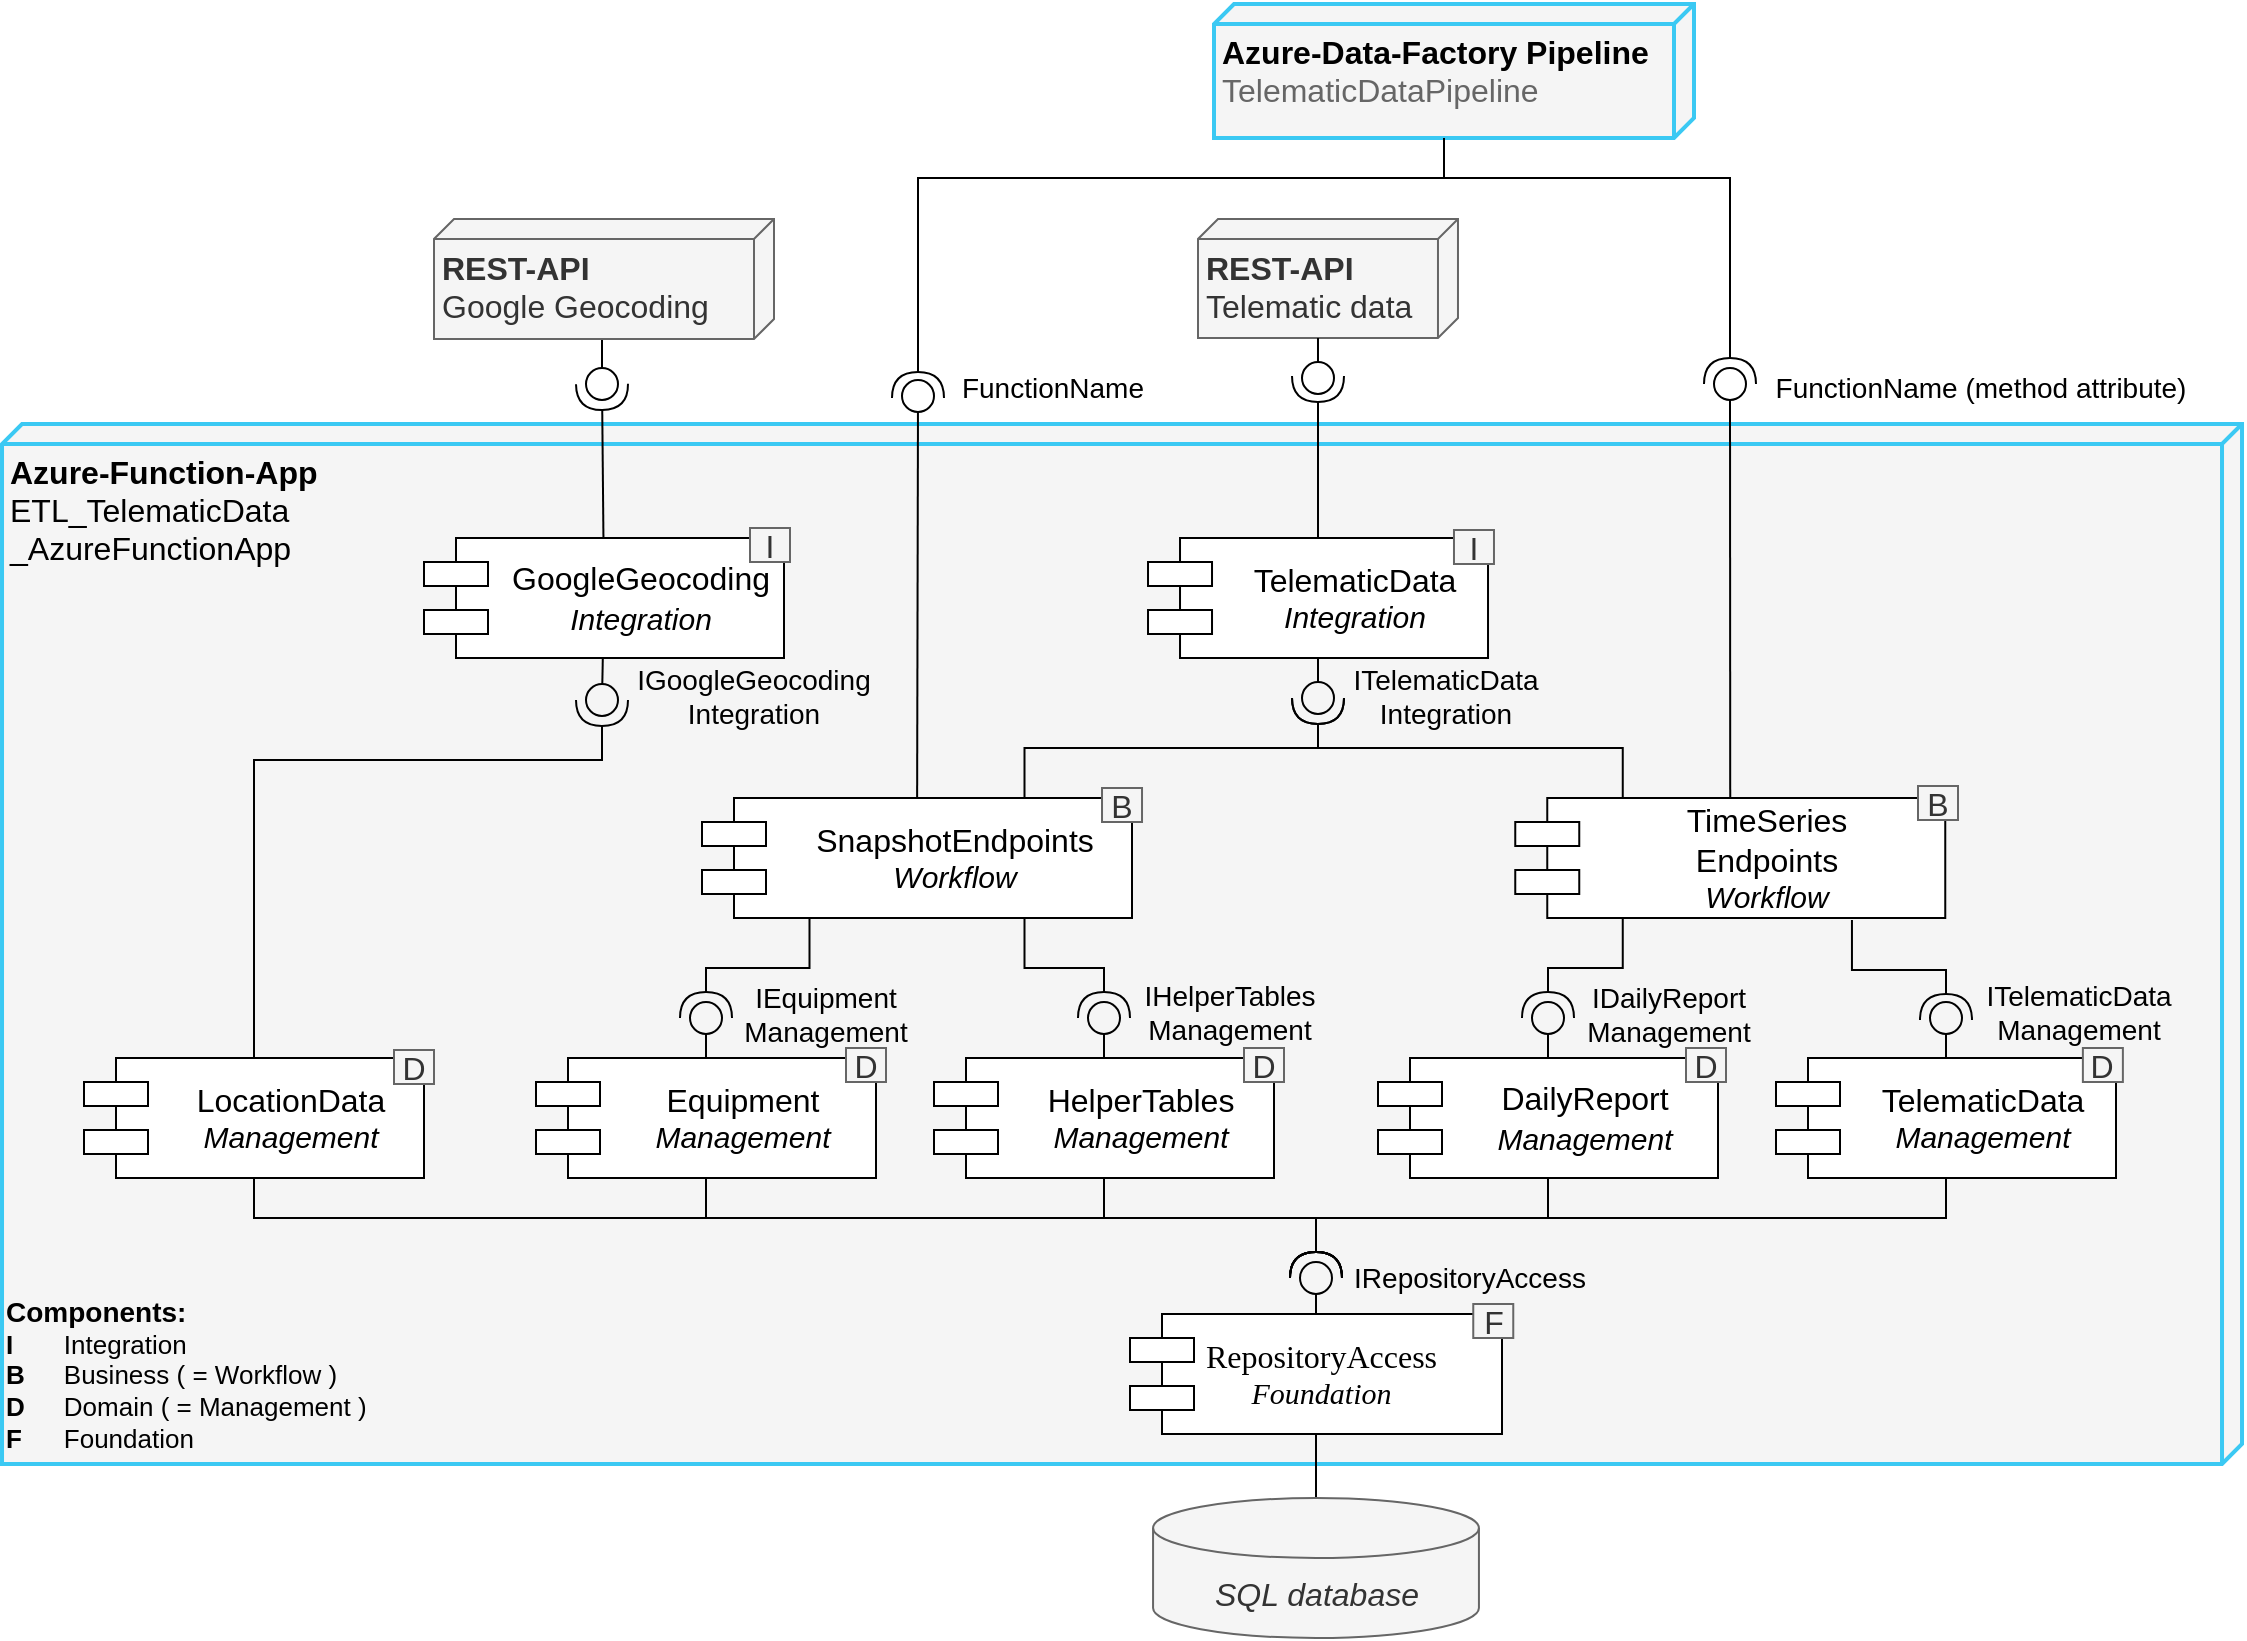 <mxfile version="23.1.7" type="device">
  <diagram name="Page-1" id="5f0bae14-7c28-e335-631c-24af17079c00">
    <mxGraphModel dx="2603" dy="754" grid="1" gridSize="10" guides="1" tooltips="1" connect="1" arrows="1" fold="1" page="1" pageScale="1" pageWidth="1169" pageHeight="827" background="none" math="0" shadow="0">
      <root>
        <mxCell id="0" />
        <mxCell id="1" parent="0" />
        <mxCell id="39150e848f15840c-3" value="&lt;div style=&quot;font-size: 16px;&quot;&gt;&lt;font style=&quot;font-size: 16px;&quot; color=&quot;#000000&quot;&gt;&lt;font style=&quot;font-size: 16px;&quot; face=&quot;Helvetica&quot;&gt;&lt;b&gt;Azure-Function-App&lt;/b&gt;&lt;/font&gt;&lt;/font&gt;&lt;/div&gt;&lt;div style=&quot;font-size: 16px;&quot;&gt;&lt;font style=&quot;font-size: 16px;&quot; color=&quot;#000000&quot; face=&quot;Helvetica&quot;&gt;ETL_TelematicData&lt;/font&gt;&lt;/div&gt;&lt;div style=&quot;font-size: 16px;&quot;&gt;&lt;font style=&quot;font-size: 16px;&quot; color=&quot;#000000&quot; face=&quot;Helvetica&quot;&gt;_AzureFunctionApp&lt;/font&gt;&lt;/div&gt;" style="verticalAlign=top;align=left;spacingTop=8;spacingLeft=2;spacingRight=12;shape=cube;size=10;direction=south;fontStyle=0;html=1;rounded=0;shadow=0;comic=0;labelBackgroundColor=none;strokeWidth=2;fontFamily=Verdana;fontSize=12;strokeColor=#3BC9F3;fillColor=#f5f5f5;fontColor=#666666;" parent="1" vertex="1">
          <mxGeometry x="-1155.99" y="220" width="1120" height="520" as="geometry" />
        </mxCell>
        <mxCell id="39150e848f15840c-1" value="&lt;div&gt;&lt;font style=&quot;font-size: 16px;&quot;&gt;&lt;span&gt;&lt;font style=&quot;font-size: 16px;&quot;&gt;&lt;font style=&quot;font-size: 16px;&quot;&gt;&lt;b&gt;REST-API&lt;/b&gt;&lt;br&gt;Telematic data&lt;br&gt;&lt;/font&gt;&lt;/font&gt;&lt;/span&gt;&lt;/font&gt;&lt;/div&gt;" style="verticalAlign=top;align=left;spacingTop=8;spacingLeft=2;spacingRight=12;shape=cube;size=10;direction=south;fontStyle=0;html=1;rounded=0;shadow=0;comic=0;labelBackgroundColor=none;strokeWidth=1;fontFamily=Helvetica;fontSize=16;strokeColor=#666666;fillColor=#f5f5f5;fontColor=#333333;" parent="1" vertex="1">
          <mxGeometry x="-558" y="117.5" width="129.99" height="59.5" as="geometry" />
        </mxCell>
        <mxCell id="39150e848f15840c-7" value="&lt;div style=&quot;font-size: 16px;&quot;&gt;RepositoryAccess&lt;br style=&quot;font-size: 14px;&quot;&gt;&lt;/div&gt;&lt;div style=&quot;font-size: 15px;&quot; align=&quot;center&quot;&gt;&lt;i&gt;Foundation&lt;/i&gt;&lt;br&gt;&lt;/div&gt;" style="shape=component;align=left;spacingLeft=36;rounded=0;shadow=0;comic=0;labelBackgroundColor=none;strokeWidth=1;fontFamily=Verdana;fontSize=14;html=1;" parent="1" vertex="1">
          <mxGeometry x="-592" y="665" width="186" height="60" as="geometry" />
        </mxCell>
        <mxCell id="39150e848f15840c-10" value="&lt;div style=&quot;font-size: 16px;&quot;&gt;Equipment&lt;/div&gt;&lt;div style=&quot;font-size: 15px;&quot;&gt;&lt;i&gt;Management&lt;/i&gt;&lt;br&gt;&lt;/div&gt;" style="shape=component;align=center;spacingLeft=36;rounded=0;shadow=0;comic=0;labelBackgroundColor=none;strokeWidth=1;fontFamily=Helvetica;fontSize=16;html=1;" parent="1" vertex="1">
          <mxGeometry x="-889" y="537" width="170" height="60" as="geometry" />
        </mxCell>
        <mxCell id="39150e848f15840c-17" style="rounded=0;html=1;labelBackgroundColor=none;startArrow=none;startFill=0;startSize=8;endArrow=none;endFill=0;endSize=16;fontFamily=Verdana;fontSize=12;strokeWidth=1;exitX=0.5;exitY=1;exitDx=0;exitDy=0;strokeColor=#000000;" parent="1" source="39150e848f15840c-7" target="JDfKO2l4wpHhmxKIcDZI-8" edge="1">
          <mxGeometry relative="1" as="geometry">
            <mxPoint x="-499" y="757" as="targetPoint" />
          </mxGeometry>
        </mxCell>
        <mxCell id="JDfKO2l4wpHhmxKIcDZI-4" value="" style="rounded=0;orthogonalLoop=1;jettySize=auto;html=1;endArrow=oval;endFill=0;sketch=0;sourcePerimeterSpacing=0;targetPerimeterSpacing=0;endSize=16;strokeWidth=1;jumpSize=9;strokeColor=#000000;fillColor=#f5f5f5;exitX=0;exitY=0;exitDx=59.5;exitDy=69.995;exitPerimeter=0;" parent="1" source="39150e848f15840c-1" edge="1">
          <mxGeometry relative="1" as="geometry">
            <mxPoint x="-499.005" y="177" as="sourcePoint" />
            <mxPoint x="-498" y="197" as="targetPoint" />
          </mxGeometry>
        </mxCell>
        <mxCell id="JDfKO2l4wpHhmxKIcDZI-8" value="&lt;i&gt;SQL database&lt;br&gt;&lt;/i&gt;" style="shape=cylinder3;whiteSpace=wrap;html=1;boundedLbl=1;backgroundOutline=1;size=15;fontSize=16;fontFamily=Helvetica;fontStyle=0;fillColor=#f5f5f5;fontColor=#333333;strokeColor=#666666;" parent="1" vertex="1">
          <mxGeometry x="-580.47" y="757" width="162.94" height="70" as="geometry" />
        </mxCell>
        <mxCell id="JDfKO2l4wpHhmxKIcDZI-9" value="&lt;font style=&quot;font-size: 14px;&quot;&gt;&lt;b style=&quot;&quot;&gt;&lt;font style=&quot;font-size: 14px;&quot;&gt;Components:&lt;/font&gt;&lt;/b&gt;&lt;br style=&quot;font-size: 13px;&quot;&gt;&lt;/font&gt;&lt;div style=&quot;font-size: 13px;&quot;&gt;&lt;b style=&quot;font-size: 13px;&quot;&gt;I&lt;span style=&quot;white-space: pre; font-size: 13px;&quot;&gt;&#x9;&lt;/span&gt;&lt;/b&gt;Integration&lt;/div&gt;&lt;div style=&quot;font-size: 13px;&quot;&gt;&lt;b style=&quot;font-size: 13px;&quot;&gt;B&lt;span style=&quot;white-space: pre; font-size: 13px;&quot;&gt;&#x9;&lt;/span&gt;&lt;/b&gt;Business&lt;span style=&quot;white-space: pre; font-size: 13px;&quot;&gt; &lt;/span&gt;( = Workflow )&lt;/div&gt;&lt;div style=&quot;font-size: 13px;&quot;&gt;&lt;b style=&quot;font-size: 13px;&quot;&gt;D&lt;span style=&quot;white-space: pre; font-size: 13px;&quot;&gt;&#x9;&lt;/span&gt;&lt;/b&gt;Domain&lt;span style=&quot;white-space: pre; font-size: 13px;&quot;&gt; &lt;/span&gt;( = Management )&lt;/div&gt;&lt;b style=&quot;font-size: 13px;&quot;&gt;F&lt;span style=&quot;white-space: pre; font-size: 13px;&quot;&gt;&#x9;&lt;/span&gt;&lt;/b&gt;Foundation" style="text;html=1;align=left;verticalAlign=middle;whiteSpace=wrap;rounded=0;fontSize=13;" parent="1" vertex="1">
          <mxGeometry x="-1155.99" y="646" width="200" height="98" as="geometry" />
        </mxCell>
        <mxCell id="JDfKO2l4wpHhmxKIcDZI-17" value="GoogleGeocoding&lt;br style=&quot;font-size: 16px;&quot;&gt;&lt;div style=&quot;font-size: 16px;&quot;&gt;&lt;i&gt;&lt;font style=&quot;font-size: 15px;&quot;&gt;Integration&lt;/font&gt;&lt;/i&gt;&lt;/div&gt;" style="shape=component;align=center;spacingLeft=36;rounded=0;shadow=0;comic=0;labelBackgroundColor=none;strokeWidth=1;fontFamily=Helvetica;fontSize=16;html=1;" parent="1" vertex="1">
          <mxGeometry x="-945" y="277" width="180" height="60" as="geometry" />
        </mxCell>
        <mxCell id="JDfKO2l4wpHhmxKIcDZI-19" value="" style="rounded=0;orthogonalLoop=1;jettySize=auto;html=1;endArrow=oval;endFill=0;sketch=0;sourcePerimeterSpacing=0;targetPerimeterSpacing=0;endSize=16;strokeWidth=1;jumpSize=9;exitX=0.5;exitY=0;exitDx=0;exitDy=0;strokeColor=#000000;" parent="1" source="39150e848f15840c-7" edge="1">
          <mxGeometry relative="1" as="geometry">
            <mxPoint x="-525" y="122" as="sourcePoint" />
            <mxPoint x="-499" y="647" as="targetPoint" />
          </mxGeometry>
        </mxCell>
        <mxCell id="JDfKO2l4wpHhmxKIcDZI-20" value="HelperTables&lt;br style=&quot;font-size: 16px;&quot;&gt;&lt;div style=&quot;font-size: 15px;&quot;&gt;&lt;i&gt;Management&lt;/i&gt;&lt;/div&gt;" style="shape=component;align=center;spacingLeft=36;rounded=0;shadow=0;comic=0;labelBackgroundColor=none;strokeWidth=1;fontFamily=Helvetica;fontSize=16;html=1;" parent="1" vertex="1">
          <mxGeometry x="-690" y="537" width="170" height="60" as="geometry" />
        </mxCell>
        <mxCell id="JDfKO2l4wpHhmxKIcDZI-21" value="&lt;div style=&quot;font-size: 16px;&quot;&gt;DailyReport&lt;br style=&quot;font-size: 16px;&quot;&gt;&lt;/div&gt;&lt;div style=&quot;font-size: 16px;&quot;&gt;&lt;div style=&quot;font-size: 16px;&quot;&gt;&lt;i&gt;&lt;font style=&quot;font-size: 15px;&quot;&gt;Management&lt;/font&gt;&lt;/i&gt;&lt;/div&gt;&lt;/div&gt;" style="shape=component;align=center;spacingLeft=36;rounded=0;shadow=0;comic=0;labelBackgroundColor=none;strokeWidth=1;fontFamily=Helvetica;fontSize=16;html=1;" parent="1" vertex="1">
          <mxGeometry x="-468" y="537" width="170" height="60" as="geometry" />
        </mxCell>
        <mxCell id="JDfKO2l4wpHhmxKIcDZI-22" value="&lt;div style=&quot;font-size: 16px;&quot;&gt;TelematicData&lt;br style=&quot;font-size: 16px;&quot;&gt;&lt;/div&gt;&lt;div style=&quot;font-size: 15px;&quot;&gt;&lt;div style=&quot;&quot;&gt;&lt;i&gt;Management&lt;/i&gt;&lt;/div&gt;&lt;/div&gt;" style="shape=component;align=center;spacingLeft=36;rounded=0;shadow=0;comic=0;labelBackgroundColor=none;strokeWidth=1;fontFamily=Helvetica;fontSize=16;html=1;" parent="1" vertex="1">
          <mxGeometry x="-269" y="537" width="170" height="60" as="geometry" />
        </mxCell>
        <mxCell id="JDfKO2l4wpHhmxKIcDZI-23" value="TelematicData&lt;br&gt;&lt;div style=&quot;font-size: 15px;&quot;&gt;&lt;i&gt;Integration&lt;/i&gt;&lt;/div&gt;" style="shape=component;align=center;spacingLeft=36;rounded=0;shadow=0;comic=0;labelBackgroundColor=none;strokeWidth=1;fontFamily=Helvetica;fontSize=16;html=1;" parent="1" vertex="1">
          <mxGeometry x="-582.99" y="277" width="170" height="60" as="geometry" />
        </mxCell>
        <mxCell id="JDfKO2l4wpHhmxKIcDZI-25" value="" style="rounded=0;orthogonalLoop=1;jettySize=auto;html=1;endArrow=halfCircle;endFill=0;endSize=11;strokeWidth=1;sketch=0;edgeStyle=elbowEdgeStyle;elbow=vertical;exitX=0.5;exitY=1;exitDx=0;exitDy=0;strokeColor=#000000;fillColor=#fff2cc;" parent="1" source="39150e848f15840c-10" edge="1">
          <mxGeometry relative="1" as="geometry">
            <mxPoint x="-797" y="597" as="sourcePoint" />
            <mxPoint x="-499" y="647" as="targetPoint" />
            <Array as="points">
              <mxPoint x="-649" y="617" />
            </Array>
          </mxGeometry>
        </mxCell>
        <mxCell id="JDfKO2l4wpHhmxKIcDZI-26" value="" style="endArrow=halfCircle;html=1;rounded=0;edgeStyle=elbowEdgeStyle;elbow=vertical;endFill=0;endSize=11;exitX=0.5;exitY=1;exitDx=0;exitDy=0;strokeColor=#000000;fillColor=#fff2cc;strokeWidth=1;" parent="1" source="JDfKO2l4wpHhmxKIcDZI-20" edge="1">
          <mxGeometry width="50" height="50" relative="1" as="geometry">
            <mxPoint x="-607" y="597" as="sourcePoint" />
            <mxPoint x="-499" y="647" as="targetPoint" />
            <Array as="points">
              <mxPoint x="-549" y="617" />
            </Array>
          </mxGeometry>
        </mxCell>
        <mxCell id="JDfKO2l4wpHhmxKIcDZI-27" value="" style="endArrow=halfCircle;html=1;rounded=0;endFill=0;endSize=11;edgeStyle=elbowEdgeStyle;elbow=vertical;exitX=0.5;exitY=1;exitDx=0;exitDy=0;strokeColor=#000000;fillColor=#dae8fc;strokeWidth=1;" parent="1" source="JDfKO2l4wpHhmxKIcDZI-21" edge="1">
          <mxGeometry width="50" height="50" relative="1" as="geometry">
            <mxPoint x="-405" y="597" as="sourcePoint" />
            <mxPoint x="-499" y="647" as="targetPoint" />
            <Array as="points">
              <mxPoint x="-459" y="617" />
            </Array>
          </mxGeometry>
        </mxCell>
        <mxCell id="JDfKO2l4wpHhmxKIcDZI-28" value="" style="endArrow=halfCircle;html=1;rounded=0;endFill=0;endSize=11;edgeStyle=elbowEdgeStyle;elbow=vertical;exitX=0.5;exitY=1;exitDx=0;exitDy=0;strokeColor=#000000;fillColor=#dae8fc;strokeWidth=1;" parent="1" source="JDfKO2l4wpHhmxKIcDZI-22" edge="1">
          <mxGeometry width="50" height="50" relative="1" as="geometry">
            <mxPoint x="-217" y="597" as="sourcePoint" />
            <mxPoint x="-499" y="647" as="targetPoint" />
            <Array as="points">
              <mxPoint x="-369" y="617" />
            </Array>
          </mxGeometry>
        </mxCell>
        <mxCell id="JDfKO2l4wpHhmxKIcDZI-29" value="&lt;div style=&quot;font-size: 16px;&quot;&gt;&lt;font style=&quot;font-size: 16px;&quot;&gt;TimeSeries&lt;/font&gt;&lt;/div&gt;&lt;div style=&quot;font-size: 16px;&quot;&gt;&lt;font style=&quot;font-size: 16px;&quot;&gt;Endpoints&lt;br style=&quot;font-size: 16px;&quot;&gt;&lt;/font&gt;&lt;/div&gt;&lt;div style=&quot;font-size: 15px;&quot;&gt;&lt;i&gt;Workflow&lt;/i&gt;&lt;/div&gt;" style="shape=component;align=center;spacingLeft=36;rounded=0;shadow=0;comic=0;labelBackgroundColor=none;strokeWidth=1;fontFamily=Helvetica;fontSize=16;html=1;" parent="1" vertex="1">
          <mxGeometry x="-399.37" y="407" width="215" height="60" as="geometry" />
        </mxCell>
        <mxCell id="JDfKO2l4wpHhmxKIcDZI-30" value="" style="rounded=0;orthogonalLoop=1;jettySize=auto;html=1;endArrow=oval;endFill=0;sketch=0;sourcePerimeterSpacing=0;targetPerimeterSpacing=0;endSize=16;strokeWidth=1;jumpSize=9;exitX=0.5;exitY=0;exitDx=0;exitDy=0;strokeColor=#000000;fillColor=#fff2cc;" parent="1" source="39150e848f15840c-10" edge="1">
          <mxGeometry relative="1" as="geometry">
            <mxPoint x="-503" y="677" as="sourcePoint" />
            <mxPoint x="-804" y="517" as="targetPoint" />
          </mxGeometry>
        </mxCell>
        <mxCell id="JDfKO2l4wpHhmxKIcDZI-31" value="" style="rounded=0;orthogonalLoop=1;jettySize=auto;html=1;endArrow=oval;endFill=0;sketch=0;sourcePerimeterSpacing=0;targetPerimeterSpacing=0;endSize=16;strokeWidth=1;jumpSize=9;exitX=0.5;exitY=0;exitDx=0;exitDy=0;strokeColor=#000000;fillColor=#fff2cc;" parent="1" source="JDfKO2l4wpHhmxKIcDZI-20" edge="1">
          <mxGeometry relative="1" as="geometry">
            <mxPoint x="-754" y="507" as="sourcePoint" />
            <mxPoint x="-605" y="517" as="targetPoint" />
          </mxGeometry>
        </mxCell>
        <mxCell id="JDfKO2l4wpHhmxKIcDZI-33" value="" style="rounded=0;orthogonalLoop=1;jettySize=auto;html=1;endArrow=oval;endFill=0;sketch=0;sourcePerimeterSpacing=0;targetPerimeterSpacing=0;endSize=16;strokeWidth=1;jumpSize=9;exitX=0.5;exitY=0;exitDx=0;exitDy=0;strokeColor=#000000;fillColor=#dae8fc;" parent="1" source="JDfKO2l4wpHhmxKIcDZI-21" edge="1">
          <mxGeometry relative="1" as="geometry">
            <mxPoint x="-532" y="507" as="sourcePoint" />
            <mxPoint x="-383" y="517" as="targetPoint" />
          </mxGeometry>
        </mxCell>
        <mxCell id="JDfKO2l4wpHhmxKIcDZI-34" value="" style="rounded=0;orthogonalLoop=1;jettySize=auto;html=1;endArrow=oval;endFill=0;sketch=0;sourcePerimeterSpacing=0;targetPerimeterSpacing=0;endSize=16;strokeWidth=1;jumpSize=9;exitX=0.5;exitY=0;exitDx=0;exitDy=0;strokeColor=#000000;fillColor=#dae8fc;" parent="1" source="JDfKO2l4wpHhmxKIcDZI-22" edge="1">
          <mxGeometry relative="1" as="geometry">
            <mxPoint x="-178" y="497" as="sourcePoint" />
            <mxPoint x="-184" y="517" as="targetPoint" />
          </mxGeometry>
        </mxCell>
        <mxCell id="JDfKO2l4wpHhmxKIcDZI-36" value="" style="rounded=0;orthogonalLoop=1;jettySize=auto;html=1;endArrow=halfCircle;endFill=0;endSize=11;strokeWidth=1;sketch=0;edgeStyle=elbowEdgeStyle;exitX=0.25;exitY=1;exitDx=0;exitDy=0;elbow=vertical;strokeColor=#000000;fillColor=#dae8fc;" parent="1" source="JDfKO2l4wpHhmxKIcDZI-29" edge="1">
          <mxGeometry relative="1" as="geometry">
            <mxPoint x="-348.62" y="467" as="sourcePoint" />
            <mxPoint x="-383" y="517" as="targetPoint" />
          </mxGeometry>
        </mxCell>
        <mxCell id="JDfKO2l4wpHhmxKIcDZI-38" value="" style="rounded=0;orthogonalLoop=1;jettySize=auto;html=1;endArrow=halfCircle;endFill=0;endSize=11;strokeWidth=1;sketch=0;edgeStyle=elbowEdgeStyle;elbow=vertical;exitX=0.783;exitY=1.017;exitDx=0;exitDy=0;strokeColor=#000000;fillColor=#dae8fc;exitPerimeter=0;" parent="1" source="JDfKO2l4wpHhmxKIcDZI-29" edge="1">
          <mxGeometry relative="1" as="geometry">
            <mxPoint x="-242.12" y="468" as="sourcePoint" />
            <mxPoint x="-184" y="518" as="targetPoint" />
            <Array as="points" />
          </mxGeometry>
        </mxCell>
        <mxCell id="JDfKO2l4wpHhmxKIcDZI-39" value="" style="rounded=0;orthogonalLoop=1;jettySize=auto;html=1;endArrow=halfCircle;endFill=0;endSize=11;strokeWidth=1;sketch=0;strokeColor=#000000;" parent="1" source="JDfKO2l4wpHhmxKIcDZI-23" edge="1">
          <mxGeometry relative="1" as="geometry">
            <mxPoint x="-497.99" y="273" as="sourcePoint" />
            <mxPoint x="-498" y="196" as="targetPoint" />
          </mxGeometry>
        </mxCell>
        <mxCell id="JDfKO2l4wpHhmxKIcDZI-40" value="" style="rounded=0;orthogonalLoop=1;jettySize=auto;html=1;endArrow=halfCircle;endFill=0;endSize=11;strokeWidth=1;sketch=0;edgeStyle=elbowEdgeStyle;elbow=vertical;exitX=0.25;exitY=0;exitDx=0;exitDy=0;strokeColor=#000000;fillColor=#dae8fc;" parent="1" source="JDfKO2l4wpHhmxKIcDZI-29" edge="1">
          <mxGeometry relative="1" as="geometry">
            <mxPoint x="-345.62" y="407.0" as="sourcePoint" />
            <mxPoint x="-498" y="357" as="targetPoint" />
            <Array as="points" />
          </mxGeometry>
        </mxCell>
        <mxCell id="JDfKO2l4wpHhmxKIcDZI-41" value="&lt;div style=&quot;font-size: 16px;&quot;&gt;SnapshotEndpoints&lt;/div&gt;&lt;div style=&quot;font-size: 15px;&quot;&gt;&lt;i&gt;Workflow&lt;/i&gt;&lt;br style=&quot;font-size: 16px;&quot;&gt;&lt;/div&gt;" style="shape=component;align=center;spacingLeft=36;rounded=0;shadow=0;comic=0;labelBackgroundColor=none;strokeWidth=1;fontFamily=Helvetica;fontSize=16;html=1;" parent="1" vertex="1">
          <mxGeometry x="-806" y="407" width="215" height="60" as="geometry" />
        </mxCell>
        <mxCell id="JDfKO2l4wpHhmxKIcDZI-42" value="" style="rounded=0;orthogonalLoop=1;jettySize=auto;html=1;endArrow=halfCircle;endFill=0;endSize=11;strokeWidth=1;sketch=0;elbow=vertical;exitX=0.75;exitY=1;exitDx=0;exitDy=0;edgeStyle=elbowEdgeStyle;strokeColor=#000000;fillColor=#fff2cc;" parent="1" source="JDfKO2l4wpHhmxKIcDZI-41" edge="1">
          <mxGeometry relative="1" as="geometry">
            <mxPoint x="-625.75" y="422" as="sourcePoint" />
            <mxPoint x="-605" y="517" as="targetPoint" />
            <Array as="points">
              <mxPoint x="-620" y="492" />
            </Array>
          </mxGeometry>
        </mxCell>
        <mxCell id="JDfKO2l4wpHhmxKIcDZI-44" value="" style="rounded=0;orthogonalLoop=1;jettySize=auto;html=1;endArrow=halfCircle;endFill=0;endSize=11;strokeWidth=1;sketch=0;edgeStyle=elbowEdgeStyle;elbow=vertical;exitX=0.75;exitY=0;exitDx=0;exitDy=0;strokeColor=#000000;fillColor=#fff2cc;" parent="1" edge="1">
          <mxGeometry relative="1" as="geometry">
            <mxPoint x="-644.75" y="407.0" as="sourcePoint" />
            <mxPoint x="-498" y="357" as="targetPoint" />
            <Array as="points" />
          </mxGeometry>
        </mxCell>
        <mxCell id="JDfKO2l4wpHhmxKIcDZI-45" value="" style="rounded=0;orthogonalLoop=1;jettySize=auto;html=1;endArrow=oval;endFill=0;sketch=0;sourcePerimeterSpacing=0;targetPerimeterSpacing=0;endSize=16;strokeWidth=1;jumpSize=9;elbow=vertical;exitX=0.5;exitY=1;exitDx=0;exitDy=0;strokeColor=#000000;" parent="1" source="JDfKO2l4wpHhmxKIcDZI-23" edge="1">
          <mxGeometry relative="1" as="geometry">
            <mxPoint x="-234" y="497" as="sourcePoint" />
            <mxPoint x="-498" y="357" as="targetPoint" />
          </mxGeometry>
        </mxCell>
        <mxCell id="JDfKO2l4wpHhmxKIcDZI-52" value="" style="rounded=0;orthogonalLoop=1;jettySize=auto;html=1;endArrow=oval;endFill=0;sketch=0;sourcePerimeterSpacing=0;targetPerimeterSpacing=0;endSize=16;strokeWidth=1;jumpSize=9;edgeStyle=elbowEdgeStyle;strokeColor=#000000;fillColor=#d5e8d4;" parent="1" edge="1">
          <mxGeometry relative="1" as="geometry">
            <mxPoint x="-856" y="177" as="sourcePoint" />
            <mxPoint x="-856" y="200" as="targetPoint" />
          </mxGeometry>
        </mxCell>
        <mxCell id="JDfKO2l4wpHhmxKIcDZI-55" value="" style="rounded=0;orthogonalLoop=1;jettySize=auto;html=1;endArrow=oval;endFill=0;sketch=0;sourcePerimeterSpacing=0;targetPerimeterSpacing=0;endSize=16;strokeWidth=1;jumpSize=9;strokeColor=#000000;fillColor=#fff2cc;" parent="1" source="JDfKO2l4wpHhmxKIcDZI-41" edge="1">
          <mxGeometry relative="1" as="geometry">
            <mxPoint x="-698.434" y="403" as="sourcePoint" />
            <mxPoint x="-698" y="206" as="targetPoint" />
          </mxGeometry>
        </mxCell>
        <mxCell id="JDfKO2l4wpHhmxKIcDZI-56" value="" style="rounded=0;orthogonalLoop=1;jettySize=auto;html=1;endArrow=oval;endFill=0;sketch=0;sourcePerimeterSpacing=0;targetPerimeterSpacing=0;endSize=16;strokeWidth=1;jumpSize=9;strokeColor=#000000;fillColor=#dae8fc;" parent="1" source="JDfKO2l4wpHhmxKIcDZI-29" edge="1">
          <mxGeometry relative="1" as="geometry">
            <mxPoint x="-311.87" y="404" as="sourcePoint" />
            <mxPoint x="-292" y="200" as="targetPoint" />
          </mxGeometry>
        </mxCell>
        <mxCell id="r6LLmw9p5S4QCWVxE6N8-1" value="&lt;div&gt;&lt;font style=&quot;font-size: 16px;&quot; color=&quot;#000000&quot;&gt;Azure-Data-Factory Pipeline&lt;/font&gt;&lt;/div&gt;&lt;font style=&quot;font-weight: normal; font-size: 16px;&quot;&gt;TelematicDataPipeline&lt;/font&gt;" style="verticalAlign=top;align=left;spacingTop=8;spacingLeft=2;spacingRight=12;shape=cube;size=10;direction=south;fontStyle=1;html=1;rounded=0;shadow=0;comic=0;labelBackgroundColor=none;strokeWidth=2;fontFamily=Helvetica;fontSize=16;strokeColor=#3BC9F3;fillColor=#f5f5f5;fontColor=#666666;" parent="1" vertex="1">
          <mxGeometry x="-550" y="10" width="240" height="67" as="geometry" />
        </mxCell>
        <mxCell id="r6LLmw9p5S4QCWVxE6N8-2" value="" style="rounded=0;orthogonalLoop=1;jettySize=auto;html=1;endArrow=halfCircle;endFill=0;endSize=11;strokeWidth=1;sketch=0;edgeStyle=elbowEdgeStyle;elbow=vertical;exitX=0;exitY=0;exitDx=67;exitDy=125;exitPerimeter=0;fillColor=#f5f5f5;strokeColor=#000000;" parent="1" source="r6LLmw9p5S4QCWVxE6N8-1" edge="1">
          <mxGeometry relative="1" as="geometry">
            <mxPoint x="-472.24" y="67" as="sourcePoint" />
            <mxPoint x="-698" y="207" as="targetPoint" />
            <Array as="points">
              <mxPoint x="-550" y="97" />
            </Array>
          </mxGeometry>
        </mxCell>
        <mxCell id="r6LLmw9p5S4QCWVxE6N8-4" value="" style="rounded=0;orthogonalLoop=1;jettySize=auto;html=1;endArrow=halfCircle;endFill=0;endSize=11;strokeWidth=1;sketch=0;elbow=vertical;edgeStyle=elbowEdgeStyle;exitX=0;exitY=0;exitDx=67;exitDy=125;exitPerimeter=0;strokeColor=#000000;fillColor=#f5f5f5;" parent="1" source="r6LLmw9p5S4QCWVxE6N8-1" edge="1">
          <mxGeometry relative="1" as="geometry">
            <mxPoint x="-432" y="77" as="sourcePoint" />
            <mxPoint x="-292" y="200" as="targetPoint" />
            <Array as="points">
              <mxPoint x="-371" y="97" />
            </Array>
          </mxGeometry>
        </mxCell>
        <mxCell id="r6LLmw9p5S4QCWVxE6N8-12" value="" style="rounded=0;orthogonalLoop=1;jettySize=auto;html=1;endArrow=halfCircle;endFill=0;endSize=11;strokeWidth=1;sketch=0;elbow=vertical;edgeStyle=elbowEdgeStyle;strokeColor=#000000;fillColor=#fff2cc;exitX=0.25;exitY=1;exitDx=0;exitDy=0;" parent="1" source="JDfKO2l4wpHhmxKIcDZI-41" edge="1">
          <mxGeometry relative="1" as="geometry">
            <mxPoint x="-761" y="467" as="sourcePoint" />
            <mxPoint x="-804" y="517" as="targetPoint" />
            <Array as="points" />
          </mxGeometry>
        </mxCell>
        <mxCell id="B6_32dRSEE9zCoRRs6mh-1" value="ITelematicData&lt;br&gt;Integration" style="text;html=1;align=center;verticalAlign=middle;whiteSpace=wrap;rounded=0;fontSize=14;fontFamily=Helvetica;" parent="1" vertex="1">
          <mxGeometry x="-484" y="340" width="100" height="31" as="geometry" />
        </mxCell>
        <mxCell id="B6_32dRSEE9zCoRRs6mh-2" value="IEquipment&lt;br&gt;Management" style="text;html=1;align=center;verticalAlign=middle;whiteSpace=wrap;rounded=0;fontSize=14;fontFamily=Helvetica;" parent="1" vertex="1">
          <mxGeometry x="-791" y="496" width="94" height="38" as="geometry" />
        </mxCell>
        <mxCell id="B6_32dRSEE9zCoRRs6mh-3" value="IHelperTables&lt;br&gt;Management" style="text;html=1;align=center;verticalAlign=middle;whiteSpace=wrap;rounded=0;fontSize=14;fontFamily=Helvetica;" parent="1" vertex="1">
          <mxGeometry x="-593.99" y="494" width="103.99" height="39" as="geometry" />
        </mxCell>
        <mxCell id="B6_32dRSEE9zCoRRs6mh-4" value="ITelematicData&lt;br&gt;Management" style="text;html=1;align=center;verticalAlign=middle;whiteSpace=wrap;rounded=0;fontSize=14;fontFamily=Helvetica;" parent="1" vertex="1">
          <mxGeometry x="-171" y="495" width="107" height="37" as="geometry" />
        </mxCell>
        <mxCell id="B6_32dRSEE9zCoRRs6mh-5" value="IDailyReport&lt;br&gt;Management" style="text;html=1;align=center;verticalAlign=middle;whiteSpace=wrap;rounded=0;fontSize=14;fontFamily=Helvetica;" parent="1" vertex="1">
          <mxGeometry x="-369" y="495" width="93" height="39" as="geometry" />
        </mxCell>
        <mxCell id="B6_32dRSEE9zCoRRs6mh-6" value="&lt;font style=&quot;font-size: 14px;&quot;&gt;IRepositoryAccess&lt;/font&gt;" style="text;html=1;align=center;verticalAlign=middle;whiteSpace=wrap;rounded=0;fontSize=14;" parent="1" vertex="1">
          <mxGeometry x="-486" y="637" width="128" height="20" as="geometry" />
        </mxCell>
        <mxCell id="r6LLmw9p5S4QCWVxE6N8-13" value="&lt;div style=&quot;font-size: 14px;&quot;&gt;&lt;font style=&quot;font-size: 14px;&quot;&gt;&lt;span style=&quot;font-size: 14px;&quot;&gt;FunctionName (&lt;/span&gt;&lt;/font&gt;&lt;font style=&quot;font-size: 14px;&quot;&gt;method &lt;font style=&quot;font-size: 14px;&quot;&gt;attribute)&lt;br style=&quot;font-size: 14px;&quot;&gt;&lt;/font&gt;&lt;/font&gt;&lt;/div&gt;" style="text;html=1;align=center;verticalAlign=middle;whiteSpace=wrap;rounded=0;fontSize=14;fontStyle=0;fontFamily=Helvetica;labelBackgroundColor=none;fontColor=#000000;" parent="1" vertex="1">
          <mxGeometry x="-283" y="187" width="233" height="30" as="geometry" />
        </mxCell>
        <mxCell id="GRTmC8lDQ40nuP69rSJ6-19" value="&lt;div style=&quot;font-size: 14px;&quot;&gt;&lt;font style=&quot;font-size: 14px;&quot;&gt;&lt;span style=&quot;font-size: 14px;&quot;&gt;FunctionName&lt;/span&gt;&lt;/font&gt;&lt;/div&gt;" style="text;html=1;align=center;verticalAlign=middle;whiteSpace=wrap;rounded=0;fontSize=14;fontStyle=0;fontFamily=Helvetica;labelBackgroundColor=none;fontColor=#000000;" parent="1" vertex="1">
          <mxGeometry x="-680.87" y="187.25" width="100.87" height="29.75" as="geometry" />
        </mxCell>
        <mxCell id="GRTmC8lDQ40nuP69rSJ6-20" value="" style="rounded=0;orthogonalLoop=1;jettySize=auto;html=1;endArrow=halfCircle;endFill=0;endSize=11;strokeWidth=1;sketch=0;elbow=vertical;strokeColor=#000000;" parent="1" source="JDfKO2l4wpHhmxKIcDZI-17" edge="1">
          <mxGeometry relative="1" as="geometry">
            <mxPoint x="-901" y="277" as="sourcePoint" />
            <mxPoint x="-856" y="200" as="targetPoint" />
          </mxGeometry>
        </mxCell>
        <mxCell id="JDfKO2l4wpHhmxKIcDZI-24" value="&lt;div&gt;&lt;font style=&quot;font-size: 16px;&quot;&gt;&lt;b&gt;&lt;span&gt;&lt;font style=&quot;font-size: 16px;&quot;&gt;REST-API&lt;/font&gt;&lt;/span&gt;&lt;/b&gt;&lt;/font&gt;&lt;/div&gt;&lt;font style=&quot;font-size: 16px;&quot;&gt;Google Geocoding&lt;br&gt;&lt;/font&gt;" style="verticalAlign=top;align=left;spacingTop=8;spacingLeft=2;spacingRight=12;shape=cube;size=10;direction=south;fontStyle=0;html=1;rounded=0;shadow=0;comic=0;labelBackgroundColor=none;strokeWidth=1;fontFamily=Helvetica;fontSize=16;strokeColor=#666666;fillColor=#f5f5f5;fontColor=#333333;" parent="1" vertex="1">
          <mxGeometry x="-940" y="117.5" width="170" height="60" as="geometry" />
        </mxCell>
        <mxCell id="kyb6CLOJV0VN-mDZ4FGr-1" value="I" style="text;html=1;align=center;verticalAlign=middle;whiteSpace=wrap;rounded=0;fontStyle=0;fontSize=16;fillColor=#f5f5f5;strokeColor=#666666;fontColor=#333333;" parent="1" vertex="1">
          <mxGeometry x="-782" y="272" width="20" height="17" as="geometry" />
        </mxCell>
        <mxCell id="kyb6CLOJV0VN-mDZ4FGr-2" value="I" style="text;html=1;align=center;verticalAlign=middle;whiteSpace=wrap;rounded=0;fontStyle=0;fontSize=16;fillColor=#f5f5f5;strokeColor=#666666;fontColor=#333333;" parent="1" vertex="1">
          <mxGeometry x="-430.01" y="273" width="20" height="17" as="geometry" />
        </mxCell>
        <mxCell id="kyb6CLOJV0VN-mDZ4FGr-4" value="B" style="text;html=1;align=center;verticalAlign=middle;whiteSpace=wrap;rounded=0;fontStyle=0;fontSize=16;fillColor=#f5f5f5;strokeColor=#666666;fontColor=#333333;" parent="1" vertex="1">
          <mxGeometry x="-605.99" y="402" width="20" height="17" as="geometry" />
        </mxCell>
        <mxCell id="kyb6CLOJV0VN-mDZ4FGr-5" value="B" style="text;html=1;align=center;verticalAlign=middle;whiteSpace=wrap;rounded=0;fontStyle=0;fontSize=16;fillColor=#f5f5f5;strokeColor=#666666;fontColor=#333333;" parent="1" vertex="1">
          <mxGeometry x="-198" y="401" width="20" height="17" as="geometry" />
        </mxCell>
        <mxCell id="kyb6CLOJV0VN-mDZ4FGr-7" value="D" style="text;html=1;align=center;verticalAlign=middle;whiteSpace=wrap;rounded=0;fontStyle=0;fontSize=16;fillColor=#f5f5f5;strokeColor=#666666;fontColor=#333333;" parent="1" vertex="1">
          <mxGeometry x="-734" y="532" width="20" height="17" as="geometry" />
        </mxCell>
        <mxCell id="kyb6CLOJV0VN-mDZ4FGr-8" value="D" style="text;html=1;align=center;verticalAlign=middle;whiteSpace=wrap;rounded=0;fontStyle=0;fontSize=16;fillColor=#f5f5f5;strokeColor=#666666;fontColor=#333333;" parent="1" vertex="1">
          <mxGeometry x="-535" y="532" width="20" height="17" as="geometry" />
        </mxCell>
        <mxCell id="kyb6CLOJV0VN-mDZ4FGr-9" value="D" style="text;html=1;align=center;verticalAlign=middle;whiteSpace=wrap;rounded=0;fontStyle=0;fontSize=16;fillColor=#f5f5f5;strokeColor=#666666;fontColor=#333333;" parent="1" vertex="1">
          <mxGeometry x="-314" y="532" width="20" height="17" as="geometry" />
        </mxCell>
        <mxCell id="kyb6CLOJV0VN-mDZ4FGr-10" value="D" style="text;html=1;align=center;verticalAlign=middle;whiteSpace=wrap;rounded=0;fontStyle=0;fontSize=16;fillColor=#f5f5f5;strokeColor=#666666;fontColor=#333333;" parent="1" vertex="1">
          <mxGeometry x="-115.56" y="532" width="20" height="17" as="geometry" />
        </mxCell>
        <mxCell id="kyb6CLOJV0VN-mDZ4FGr-11" value="F" style="text;html=1;align=center;verticalAlign=middle;whiteSpace=wrap;rounded=0;fontStyle=0;fontSize=16;fillColor=#f5f5f5;strokeColor=#666666;fontColor=#333333;" parent="1" vertex="1">
          <mxGeometry x="-420.37" y="660" width="20" height="17" as="geometry" />
        </mxCell>
        <mxCell id="rCu66VFZCiOgtNTFqXfM-2" value="&lt;div style=&quot;font-size: 16px;&quot;&gt;LocationData&lt;br&gt;&lt;/div&gt;&lt;div style=&quot;font-size: 15px;&quot;&gt;&lt;i&gt;Management&lt;/i&gt;&lt;br&gt;&lt;/div&gt;" style="shape=component;align=center;spacingLeft=36;rounded=0;shadow=0;comic=0;labelBackgroundColor=none;strokeWidth=1;fontFamily=Helvetica;fontSize=16;html=1;" parent="1" vertex="1">
          <mxGeometry x="-1115" y="537" width="170" height="60" as="geometry" />
        </mxCell>
        <mxCell id="rCu66VFZCiOgtNTFqXfM-4" value="" style="rounded=0;orthogonalLoop=1;jettySize=auto;html=1;endArrow=halfCircle;endFill=0;endSize=11;strokeWidth=1;sketch=0;edgeStyle=elbowEdgeStyle;elbow=vertical;strokeColor=#000000;fillColor=#fff2cc;" parent="1" source="rCu66VFZCiOgtNTFqXfM-2" edge="1">
          <mxGeometry relative="1" as="geometry">
            <mxPoint x="-1004" y="474" as="sourcePoint" />
            <mxPoint x="-499" y="647" as="targetPoint" />
            <Array as="points">
              <mxPoint x="-750" y="617" />
            </Array>
          </mxGeometry>
        </mxCell>
        <mxCell id="rCu66VFZCiOgtNTFqXfM-7" value="" style="rounded=0;orthogonalLoop=1;jettySize=auto;html=1;endArrow=oval;endFill=0;sketch=0;sourcePerimeterSpacing=0;targetPerimeterSpacing=0;endSize=16;strokeWidth=1;jumpSize=9;elbow=vertical;strokeColor=#000000;" parent="1" source="JDfKO2l4wpHhmxKIcDZI-17" edge="1">
          <mxGeometry relative="1" as="geometry">
            <mxPoint x="-855.566" y="335" as="sourcePoint" />
            <mxPoint x="-856" y="358" as="targetPoint" />
          </mxGeometry>
        </mxCell>
        <mxCell id="rCu66VFZCiOgtNTFqXfM-8" value="" style="rounded=0;orthogonalLoop=1;jettySize=auto;html=1;endArrow=halfCircle;endFill=0;endSize=11;strokeWidth=1;sketch=0;edgeStyle=elbowEdgeStyle;elbow=vertical;strokeColor=#000000;fillColor=#fff2cc;exitX=0.5;exitY=0;exitDx=0;exitDy=0;" parent="1" source="rCu66VFZCiOgtNTFqXfM-2" edge="1">
          <mxGeometry relative="1" as="geometry">
            <mxPoint x="-952.5" y="535" as="sourcePoint" />
            <mxPoint x="-856" y="358" as="targetPoint" />
            <Array as="points">
              <mxPoint x="-930" y="388" />
            </Array>
          </mxGeometry>
        </mxCell>
        <mxCell id="rCu66VFZCiOgtNTFqXfM-9" value="D" style="text;html=1;align=center;verticalAlign=middle;whiteSpace=wrap;rounded=0;fontStyle=0;fontSize=16;fillColor=#f5f5f5;strokeColor=#666666;fontColor=#333333;" parent="1" vertex="1">
          <mxGeometry x="-960" y="533" width="20" height="17" as="geometry" />
        </mxCell>
        <mxCell id="17dc1iZNVIcyfahtQjXT-3" value="IGoogleGeocoding&lt;br&gt;Integration" style="text;html=1;align=center;verticalAlign=middle;whiteSpace=wrap;rounded=0;fontSize=14;fontFamily=Helvetica;" vertex="1" parent="1">
          <mxGeometry x="-845" y="340" width="130" height="31" as="geometry" />
        </mxCell>
      </root>
    </mxGraphModel>
  </diagram>
</mxfile>

